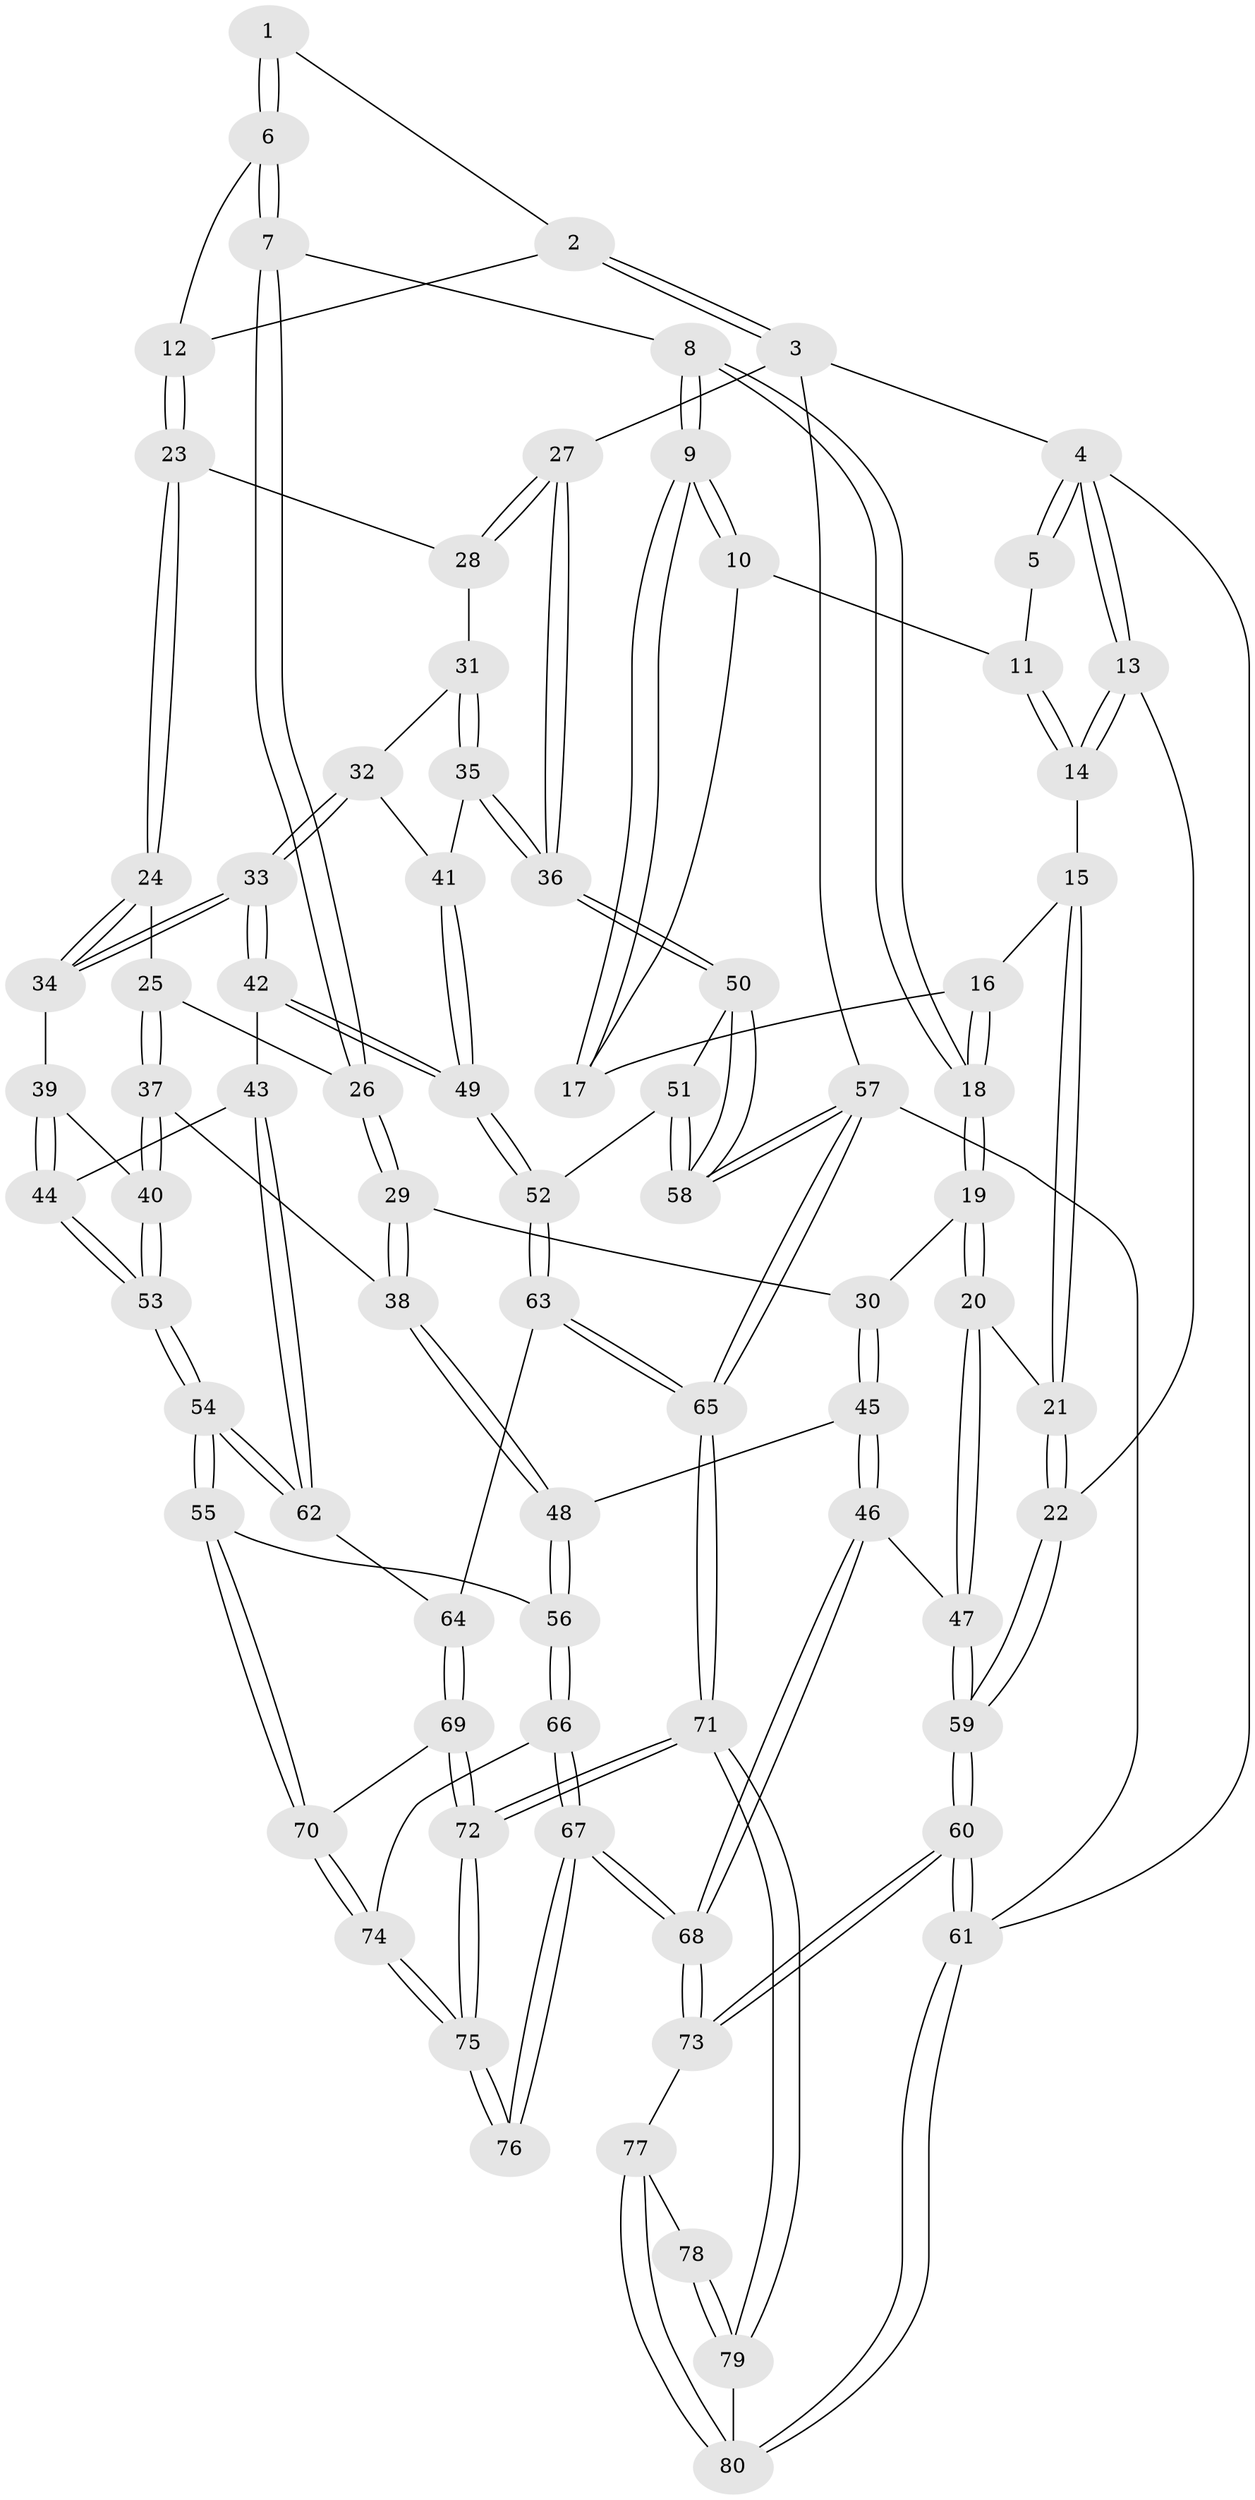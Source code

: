 // Generated by graph-tools (version 1.1) at 2025/01/03/09/25 05:01:07]
// undirected, 80 vertices, 197 edges
graph export_dot {
graph [start="1"]
  node [color=gray90,style=filled];
  1 [pos="+0.5325887867741503+0"];
  2 [pos="+0.8906449650801052+0"];
  3 [pos="+1+0"];
  4 [pos="+0+0"];
  5 [pos="+0.30104538137312864+0"];
  6 [pos="+0.5567781782224805+0.09826026822086499"];
  7 [pos="+0.5302666425160559+0.17907394130478194"];
  8 [pos="+0.29996707719460763+0.18407139452542357"];
  9 [pos="+0.29802975817301797+0.16697703691027516"];
  10 [pos="+0.2768510885460065+0"];
  11 [pos="+0.2802642724597622+0"];
  12 [pos="+0.7677194699684621+0.16718565362274196"];
  13 [pos="+0+0.07083358572827073"];
  14 [pos="+0+0.12687983024243568"];
  15 [pos="+0.05777506061014637+0.15695382073691405"];
  16 [pos="+0.07678743575332374+0.15777658988949753"];
  17 [pos="+0.10620919959690311+0.1290375155294989"];
  18 [pos="+0.2605419973725689+0.284143650601582"];
  19 [pos="+0.25915169650676734+0.31107121786680203"];
  20 [pos="+0.12717466708913833+0.40094163951692063"];
  21 [pos="+0.05890251550634444+0.3876412011967213"];
  22 [pos="+0+0.38872306152811714"];
  23 [pos="+0.7846698531574401+0.28037345175098777"];
  24 [pos="+0.7158906547985036+0.31947356075648375"];
  25 [pos="+0.6521540804057626+0.32098406249137457"];
  26 [pos="+0.5639895091773444+0.2777822789580186"];
  27 [pos="+1+0"];
  28 [pos="+0.8316711888105758+0.29325879918706915"];
  29 [pos="+0.4441398249473559+0.3585475151340452"];
  30 [pos="+0.3458843274809858+0.3710141496638895"];
  31 [pos="+0.8538160090373684+0.3263481583993652"];
  32 [pos="+0.8558968898722373+0.4168034634004328"];
  33 [pos="+0.8459684222192818+0.5594299293954199"];
  34 [pos="+0.7235732395330117+0.39959149585496084"];
  35 [pos="+1+0.4301583707534146"];
  36 [pos="+1+0.4454584583751683"];
  37 [pos="+0.5810951702487889+0.4677113407862319"];
  38 [pos="+0.5320983919976904+0.47457921879795434"];
  39 [pos="+0.7053872056703739+0.4657381323512458"];
  40 [pos="+0.6054076671717774+0.49841422876186875"];
  41 [pos="+0.9534625031589816+0.4786430396876203"];
  42 [pos="+0.847855214787863+0.5684763780384269"];
  43 [pos="+0.735684842491187+0.5866084533035569"];
  44 [pos="+0.7207101717283866+0.5841137009605498"];
  45 [pos="+0.38127425897634903+0.5690768816129492"];
  46 [pos="+0.19608281124915897+0.6524923729458177"];
  47 [pos="+0.1696155340131442+0.6383375322743442"];
  48 [pos="+0.4362801475585608+0.5930146059848838"];
  49 [pos="+0.8498791101981868+0.5696208744368255"];
  50 [pos="+1+0.5272960163361061"];
  51 [pos="+0.8755800276238195+0.5999645971811245"];
  52 [pos="+0.8728560372475759+0.5994042146724262"];
  53 [pos="+0.6450629902473034+0.6038847086589046"];
  54 [pos="+0.5845275552124057+0.6699180659781165"];
  55 [pos="+0.5665300010974486+0.6826315908926879"];
  56 [pos="+0.4724913159449603+0.6373821666566963"];
  57 [pos="+1+1"];
  58 [pos="+1+0.9445307080282881"];
  59 [pos="+0+0.7571266335135906"];
  60 [pos="+0+1"];
  61 [pos="+0+1"];
  62 [pos="+0.755026983182974+0.727734490715977"];
  63 [pos="+0.8589089764650489+0.6820825643630676"];
  64 [pos="+0.7599172401056394+0.7341459480065053"];
  65 [pos="+1+1"];
  66 [pos="+0.34149138255426925+0.8221026511132544"];
  67 [pos="+0.34118559609672905+0.8224632962723833"];
  68 [pos="+0.2685649802116591+0.8425562749532779"];
  69 [pos="+0.7575976316353963+0.7580338795532406"];
  70 [pos="+0.5707806877563877+0.7219950335879672"];
  71 [pos="+0.7720266956134837+1"];
  72 [pos="+0.7703785806441896+1"];
  73 [pos="+0.2633085538216012+0.8563352470103633"];
  74 [pos="+0.5709488232899769+0.7257188302936715"];
  75 [pos="+0.5913146371378257+0.884726624370788"];
  76 [pos="+0.5083939943997785+0.8713225831575584"];
  77 [pos="+0.2970964962636249+0.9639317482794836"];
  78 [pos="+0.419104744005145+0.9316574549546306"];
  79 [pos="+0.6759755273608273+1"];
  80 [pos="+0.3488976017065466+1"];
  1 -- 2;
  1 -- 6;
  1 -- 6;
  2 -- 3;
  2 -- 3;
  2 -- 12;
  3 -- 4;
  3 -- 27;
  3 -- 57;
  4 -- 5;
  4 -- 5;
  4 -- 13;
  4 -- 13;
  4 -- 61;
  5 -- 11;
  6 -- 7;
  6 -- 7;
  6 -- 12;
  7 -- 8;
  7 -- 26;
  7 -- 26;
  8 -- 9;
  8 -- 9;
  8 -- 18;
  8 -- 18;
  9 -- 10;
  9 -- 10;
  9 -- 17;
  9 -- 17;
  10 -- 11;
  10 -- 17;
  11 -- 14;
  11 -- 14;
  12 -- 23;
  12 -- 23;
  13 -- 14;
  13 -- 14;
  13 -- 22;
  14 -- 15;
  15 -- 16;
  15 -- 21;
  15 -- 21;
  16 -- 17;
  16 -- 18;
  16 -- 18;
  18 -- 19;
  18 -- 19;
  19 -- 20;
  19 -- 20;
  19 -- 30;
  20 -- 21;
  20 -- 47;
  20 -- 47;
  21 -- 22;
  21 -- 22;
  22 -- 59;
  22 -- 59;
  23 -- 24;
  23 -- 24;
  23 -- 28;
  24 -- 25;
  24 -- 34;
  24 -- 34;
  25 -- 26;
  25 -- 37;
  25 -- 37;
  26 -- 29;
  26 -- 29;
  27 -- 28;
  27 -- 28;
  27 -- 36;
  27 -- 36;
  28 -- 31;
  29 -- 30;
  29 -- 38;
  29 -- 38;
  30 -- 45;
  30 -- 45;
  31 -- 32;
  31 -- 35;
  31 -- 35;
  32 -- 33;
  32 -- 33;
  32 -- 41;
  33 -- 34;
  33 -- 34;
  33 -- 42;
  33 -- 42;
  34 -- 39;
  35 -- 36;
  35 -- 36;
  35 -- 41;
  36 -- 50;
  36 -- 50;
  37 -- 38;
  37 -- 40;
  37 -- 40;
  38 -- 48;
  38 -- 48;
  39 -- 40;
  39 -- 44;
  39 -- 44;
  40 -- 53;
  40 -- 53;
  41 -- 49;
  41 -- 49;
  42 -- 43;
  42 -- 49;
  42 -- 49;
  43 -- 44;
  43 -- 62;
  43 -- 62;
  44 -- 53;
  44 -- 53;
  45 -- 46;
  45 -- 46;
  45 -- 48;
  46 -- 47;
  46 -- 68;
  46 -- 68;
  47 -- 59;
  47 -- 59;
  48 -- 56;
  48 -- 56;
  49 -- 52;
  49 -- 52;
  50 -- 51;
  50 -- 58;
  50 -- 58;
  51 -- 52;
  51 -- 58;
  51 -- 58;
  52 -- 63;
  52 -- 63;
  53 -- 54;
  53 -- 54;
  54 -- 55;
  54 -- 55;
  54 -- 62;
  54 -- 62;
  55 -- 56;
  55 -- 70;
  55 -- 70;
  56 -- 66;
  56 -- 66;
  57 -- 58;
  57 -- 58;
  57 -- 65;
  57 -- 65;
  57 -- 61;
  59 -- 60;
  59 -- 60;
  60 -- 61;
  60 -- 61;
  60 -- 73;
  60 -- 73;
  61 -- 80;
  61 -- 80;
  62 -- 64;
  63 -- 64;
  63 -- 65;
  63 -- 65;
  64 -- 69;
  64 -- 69;
  65 -- 71;
  65 -- 71;
  66 -- 67;
  66 -- 67;
  66 -- 74;
  67 -- 68;
  67 -- 68;
  67 -- 76;
  67 -- 76;
  68 -- 73;
  68 -- 73;
  69 -- 70;
  69 -- 72;
  69 -- 72;
  70 -- 74;
  70 -- 74;
  71 -- 72;
  71 -- 72;
  71 -- 79;
  71 -- 79;
  72 -- 75;
  72 -- 75;
  73 -- 77;
  74 -- 75;
  74 -- 75;
  75 -- 76;
  75 -- 76;
  77 -- 78;
  77 -- 80;
  77 -- 80;
  78 -- 79;
  78 -- 79;
  79 -- 80;
}
